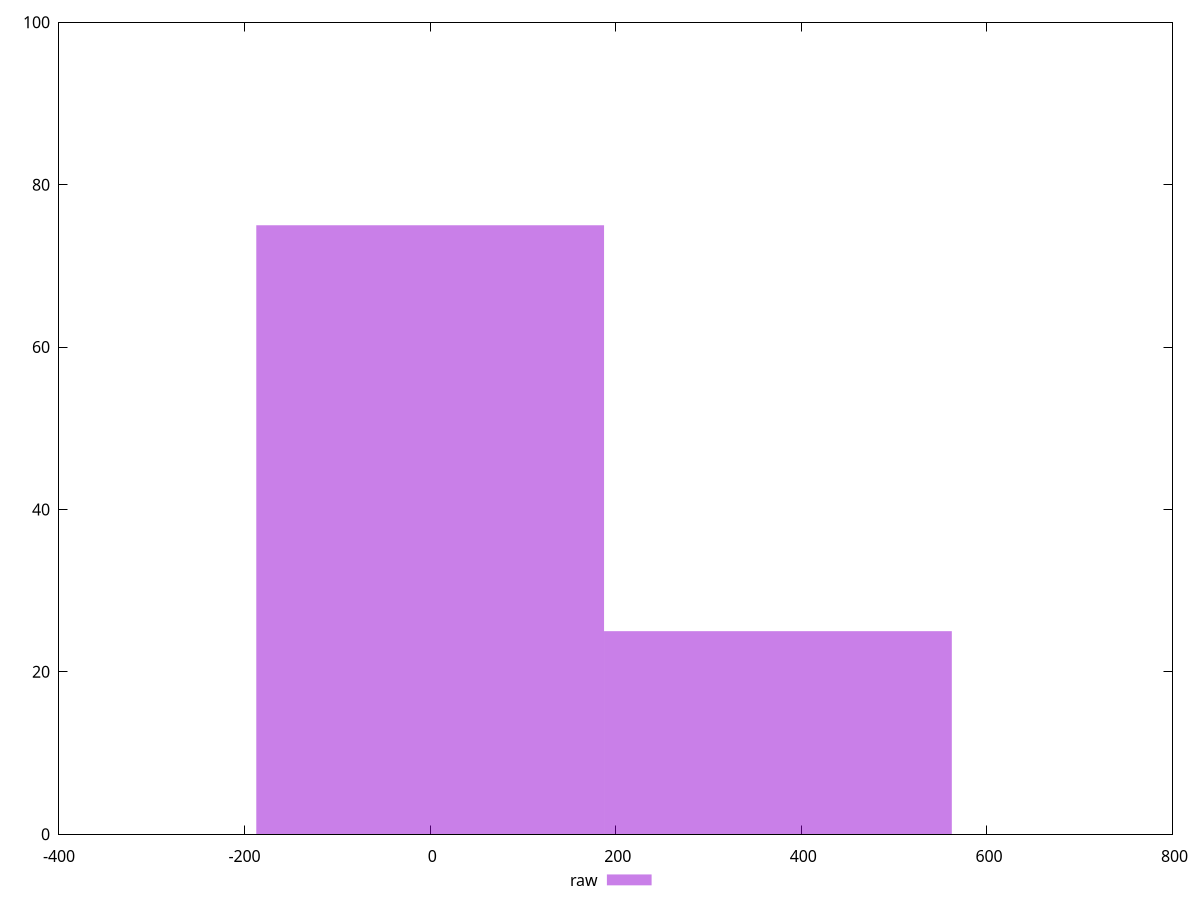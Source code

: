 reset
set terminal svg size 640, 490 enhanced background rgb 'white'
set output "reprap/render-blocking-resources/samples/pages+cached+noexternal+nofonts/raw/histogram.svg"

$raw <<EOF
0 75
374.7785391774256 25
EOF

set key outside below
set boxwidth 374.7785391774256
set yrange [0:100]
set style fill transparent solid 0.5 noborder

plot \
  $raw title "raw" with boxes, \


reset